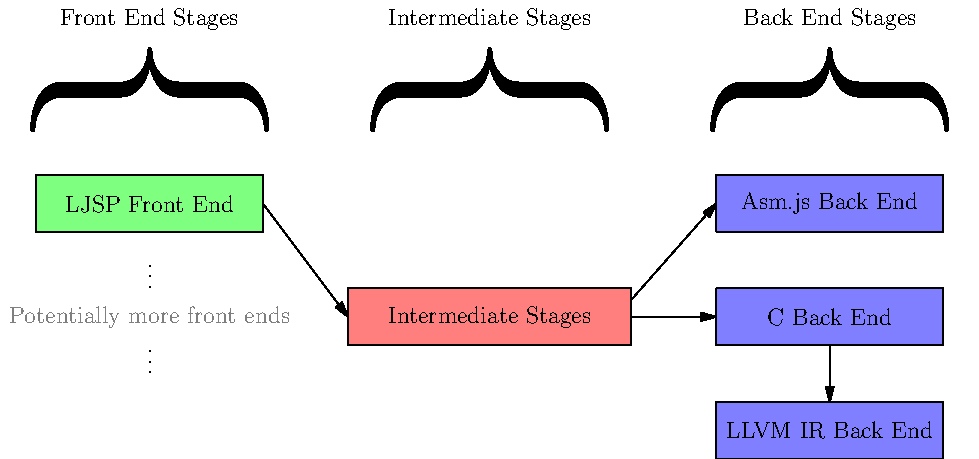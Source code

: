 path makeBox(pair org, real width, string text, pen colour) {
    path p = shift(org)*yscale(1cm)*xscale(width)*shift((-0.5,-0.5))*unitsquare;

    fill(p, colour);
    draw(p);

    label(text, org);

    return p;
}

path connection(pair c1, pair c2, path n1, path n2) {
    path c = c1--c2;
    slice s1 = cut(c, n1, 0);
    path l1 = s1.after;
    slice s2 = cut(l1, n2, 0);
    path l2 = s2.before;

    return l2;
}


pair ljspFEPos = (-6cm, 2cm);

pair intStPos = (0,0);

real BEX = 6cm;
real BEYDist = 2cm;

pair asmBEPos = (BEX,BEYDist);
pair cBEPos = (BEX,0);
pair llvmIrBEPos = (BEX,-BEYDist);



path ljspFE = makeBox(ljspFEPos, 4cm, "LJSP Front End", lightgreen); 


path intSt = makeBox(intStPos, 5cm, "Intermediate Stages", lightred);


path asmBE = makeBox(asmBEPos, 4cm, "Asm.js Back End", lightblue);
path cBE = makeBox(cBEPos, 4cm, "C Back End", lightblue);
path llvmIrBE = makeBox(llvmIrBEPos, 4cm, "LLVM IR Back End", lightblue);

draw(connection(ljspFEPos+(2cm,0), intStPos+(-2.5cm,0), ljspFE, intSt), Arrow);
draw(connection(intStPos+(2.5cm,0.3cm), asmBEPos+(-2cm,0), intSt, asmBE), Arrow);
draw(connection(intStPos+(2.5cm,0), cBEPos, intSt, cBE), Arrow);
draw(connection(cBEPos, llvmIrBEPos, cBE, llvmIrBE), Arrow);

label("Potentially more front ends", (-6cm,0), grey);
label(shift(-6cm,0.75cm)*rotate(90)*Label("\dots"));
label(shift(-6cm,-0.75cm)*rotate(90)*Label("\dots"));

label(shift(-6cm,4cm)*scale(10)*rotate(270)*Label("\{"));
label(shift(0,4cm)*scale(10)*rotate(270)*Label("\{"));
label(shift(6cm,4cm)*scale(10)*rotate(270)*Label("\{"));

label("Front End Stages", (-6cm,5.25cm));
label("Intermediate Stages", (0,5.25cm));
label("Back End Stages", (6cm,5.25cm));
